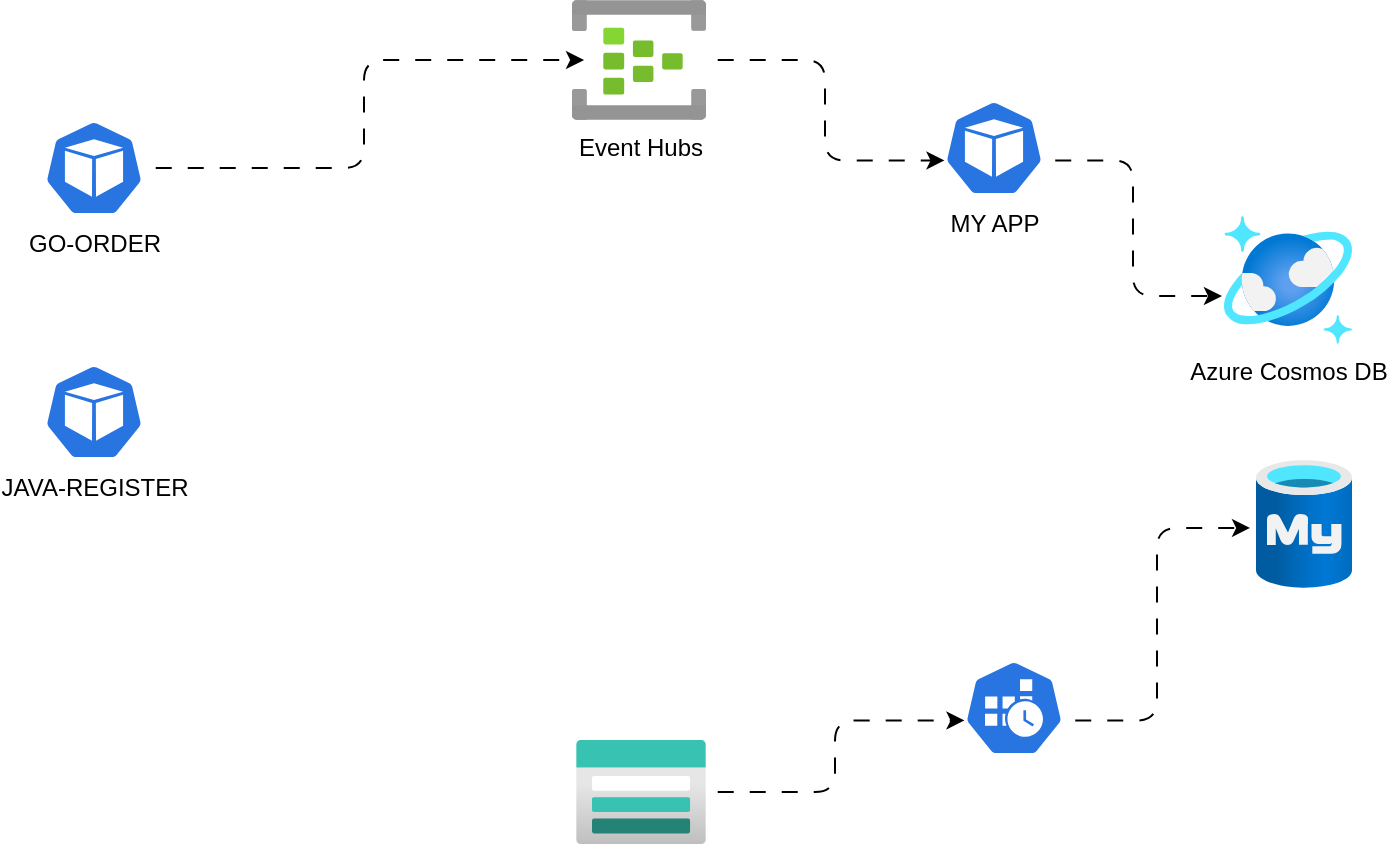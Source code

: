 <mxfile>
    <diagram id="lP9J3qNmHOCe1028X-dE" name="Page-1">
        <mxGraphModel dx="906" dy="286" grid="1" gridSize="10" guides="1" tooltips="1" connect="1" arrows="1" fold="1" page="1" pageScale="1" pageWidth="827" pageHeight="1169" math="0" shadow="0">
            <root>
                <mxCell id="0"/>
                <mxCell id="1" parent="0"/>
                <mxCell id="8" style="edgeStyle=elbowEdgeStyle;sketch=0;jumpStyle=none;html=1;entryX=0.005;entryY=0.63;entryDx=0;entryDy=0;entryPerimeter=0;shadow=0;flowAnimation=1;" parent="1" source="2" target="7" edge="1">
                    <mxGeometry relative="1" as="geometry"/>
                </mxCell>
                <mxCell id="2" value="Event Hubs" style="aspect=fixed;html=1;points=[];align=center;image;fontSize=12;image=img/lib/azure2/analytics/Event_Hubs.svg;" parent="1" vertex="1">
                    <mxGeometry x="414" y="120" width="67" height="60" as="geometry"/>
                </mxCell>
                <mxCell id="3" value="Azure Cosmos DB" style="aspect=fixed;html=1;points=[];align=center;image;fontSize=12;image=img/lib/azure2/databases/Azure_Cosmos_DB.svg;" parent="1" vertex="1">
                    <mxGeometry x="740" y="228" width="64" height="64" as="geometry"/>
                </mxCell>
                <mxCell id="4" value="" style="aspect=fixed;html=1;points=[];align=center;image;fontSize=12;image=img/lib/azure2/databases/Azure_Database_MySQL_Server.svg;" parent="1" vertex="1">
                    <mxGeometry x="756" y="350" width="48" height="64" as="geometry"/>
                </mxCell>
                <mxCell id="6" style="edgeStyle=elbowEdgeStyle;html=1;entryX=0.09;entryY=0.5;entryDx=0;entryDy=0;entryPerimeter=0;jumpStyle=none;shadow=0;flowAnimation=1;" parent="1" source="5" target="2" edge="1">
                    <mxGeometry relative="1" as="geometry"/>
                </mxCell>
                <mxCell id="5" value="GO-ORDER" style="sketch=0;html=1;dashed=0;whitespace=wrap;fillColor=#2875E2;strokeColor=#ffffff;points=[[0.005,0.63,0],[0.1,0.2,0],[0.9,0.2,0],[0.5,0,0],[0.995,0.63,0],[0.72,0.99,0],[0.5,1,0],[0.28,0.99,0]];verticalLabelPosition=bottom;align=center;verticalAlign=top;shape=mxgraph.kubernetes.icon;prIcon=pod" parent="1" vertex="1">
                    <mxGeometry x="150" y="180" width="50" height="48" as="geometry"/>
                </mxCell>
                <mxCell id="9" style="edgeStyle=elbowEdgeStyle;sketch=0;jumpStyle=none;html=1;entryX=-0.016;entryY=0.625;entryDx=0;entryDy=0;entryPerimeter=0;shadow=0;exitX=0.995;exitY=0.63;exitDx=0;exitDy=0;exitPerimeter=0;flowAnimation=1;" parent="1" source="7" target="3" edge="1">
                    <mxGeometry relative="1" as="geometry"/>
                </mxCell>
                <mxCell id="7" value="MY APP" style="sketch=0;html=1;dashed=0;whitespace=wrap;fillColor=#2875E2;strokeColor=#ffffff;points=[[0.005,0.63,0],[0.1,0.2,0],[0.9,0.2,0],[0.5,0,0],[0.995,0.63,0],[0.72,0.99,0],[0.5,1,0],[0.28,0.99,0]];verticalLabelPosition=bottom;align=center;verticalAlign=top;shape=mxgraph.kubernetes.icon;prIcon=pod" parent="1" vertex="1">
                    <mxGeometry x="600" y="170" width="50" height="48" as="geometry"/>
                </mxCell>
                <mxCell id="11" style="edgeStyle=elbowEdgeStyle;sketch=0;jumpStyle=none;html=1;entryX=-0.062;entryY=0.531;entryDx=0;entryDy=0;entryPerimeter=0;shadow=0;exitX=0.995;exitY=0.63;exitDx=0;exitDy=0;exitPerimeter=0;flowAnimation=1;" parent="1" source="13" target="4" edge="1">
                    <mxGeometry relative="1" as="geometry">
                        <mxPoint x="510" y="494" as="sourcePoint"/>
                    </mxGeometry>
                </mxCell>
                <mxCell id="14" style="edgeStyle=elbowEdgeStyle;sketch=0;jumpStyle=none;html=1;entryX=0.005;entryY=0.63;entryDx=0;entryDy=0;entryPerimeter=0;shadow=0;flowAnimation=1;" parent="1" source="12" target="13" edge="1">
                    <mxGeometry relative="1" as="geometry"/>
                </mxCell>
                <mxCell id="12" value="" style="aspect=fixed;html=1;points=[];align=center;image;fontSize=12;image=img/lib/azure2/storage/Storage_Accounts.svg;" parent="1" vertex="1">
                    <mxGeometry x="416" y="490" width="65" height="52" as="geometry"/>
                </mxCell>
                <mxCell id="13" value="" style="sketch=0;html=1;dashed=0;whitespace=wrap;fillColor=#2875E2;strokeColor=#ffffff;points=[[0.005,0.63,0],[0.1,0.2,0],[0.9,0.2,0],[0.5,0,0],[0.995,0.63,0],[0.72,0.99,0],[0.5,1,0],[0.28,0.99,0]];verticalLabelPosition=bottom;align=center;verticalAlign=top;shape=mxgraph.kubernetes.icon;prIcon=cronjob" parent="1" vertex="1">
                    <mxGeometry x="610" y="450" width="50" height="48" as="geometry"/>
                </mxCell>
                <mxCell id="15" value="JAVA-REGISTER" style="sketch=0;html=1;dashed=0;whitespace=wrap;fillColor=#2875E2;strokeColor=#ffffff;points=[[0.005,0.63,0],[0.1,0.2,0],[0.9,0.2,0],[0.5,0,0],[0.995,0.63,0],[0.72,0.99,0],[0.5,1,0],[0.28,0.99,0]];verticalLabelPosition=bottom;align=center;verticalAlign=top;shape=mxgraph.kubernetes.icon;prIcon=pod" vertex="1" parent="1">
                    <mxGeometry x="150" y="302" width="50" height="48" as="geometry"/>
                </mxCell>
            </root>
        </mxGraphModel>
    </diagram>
</mxfile>